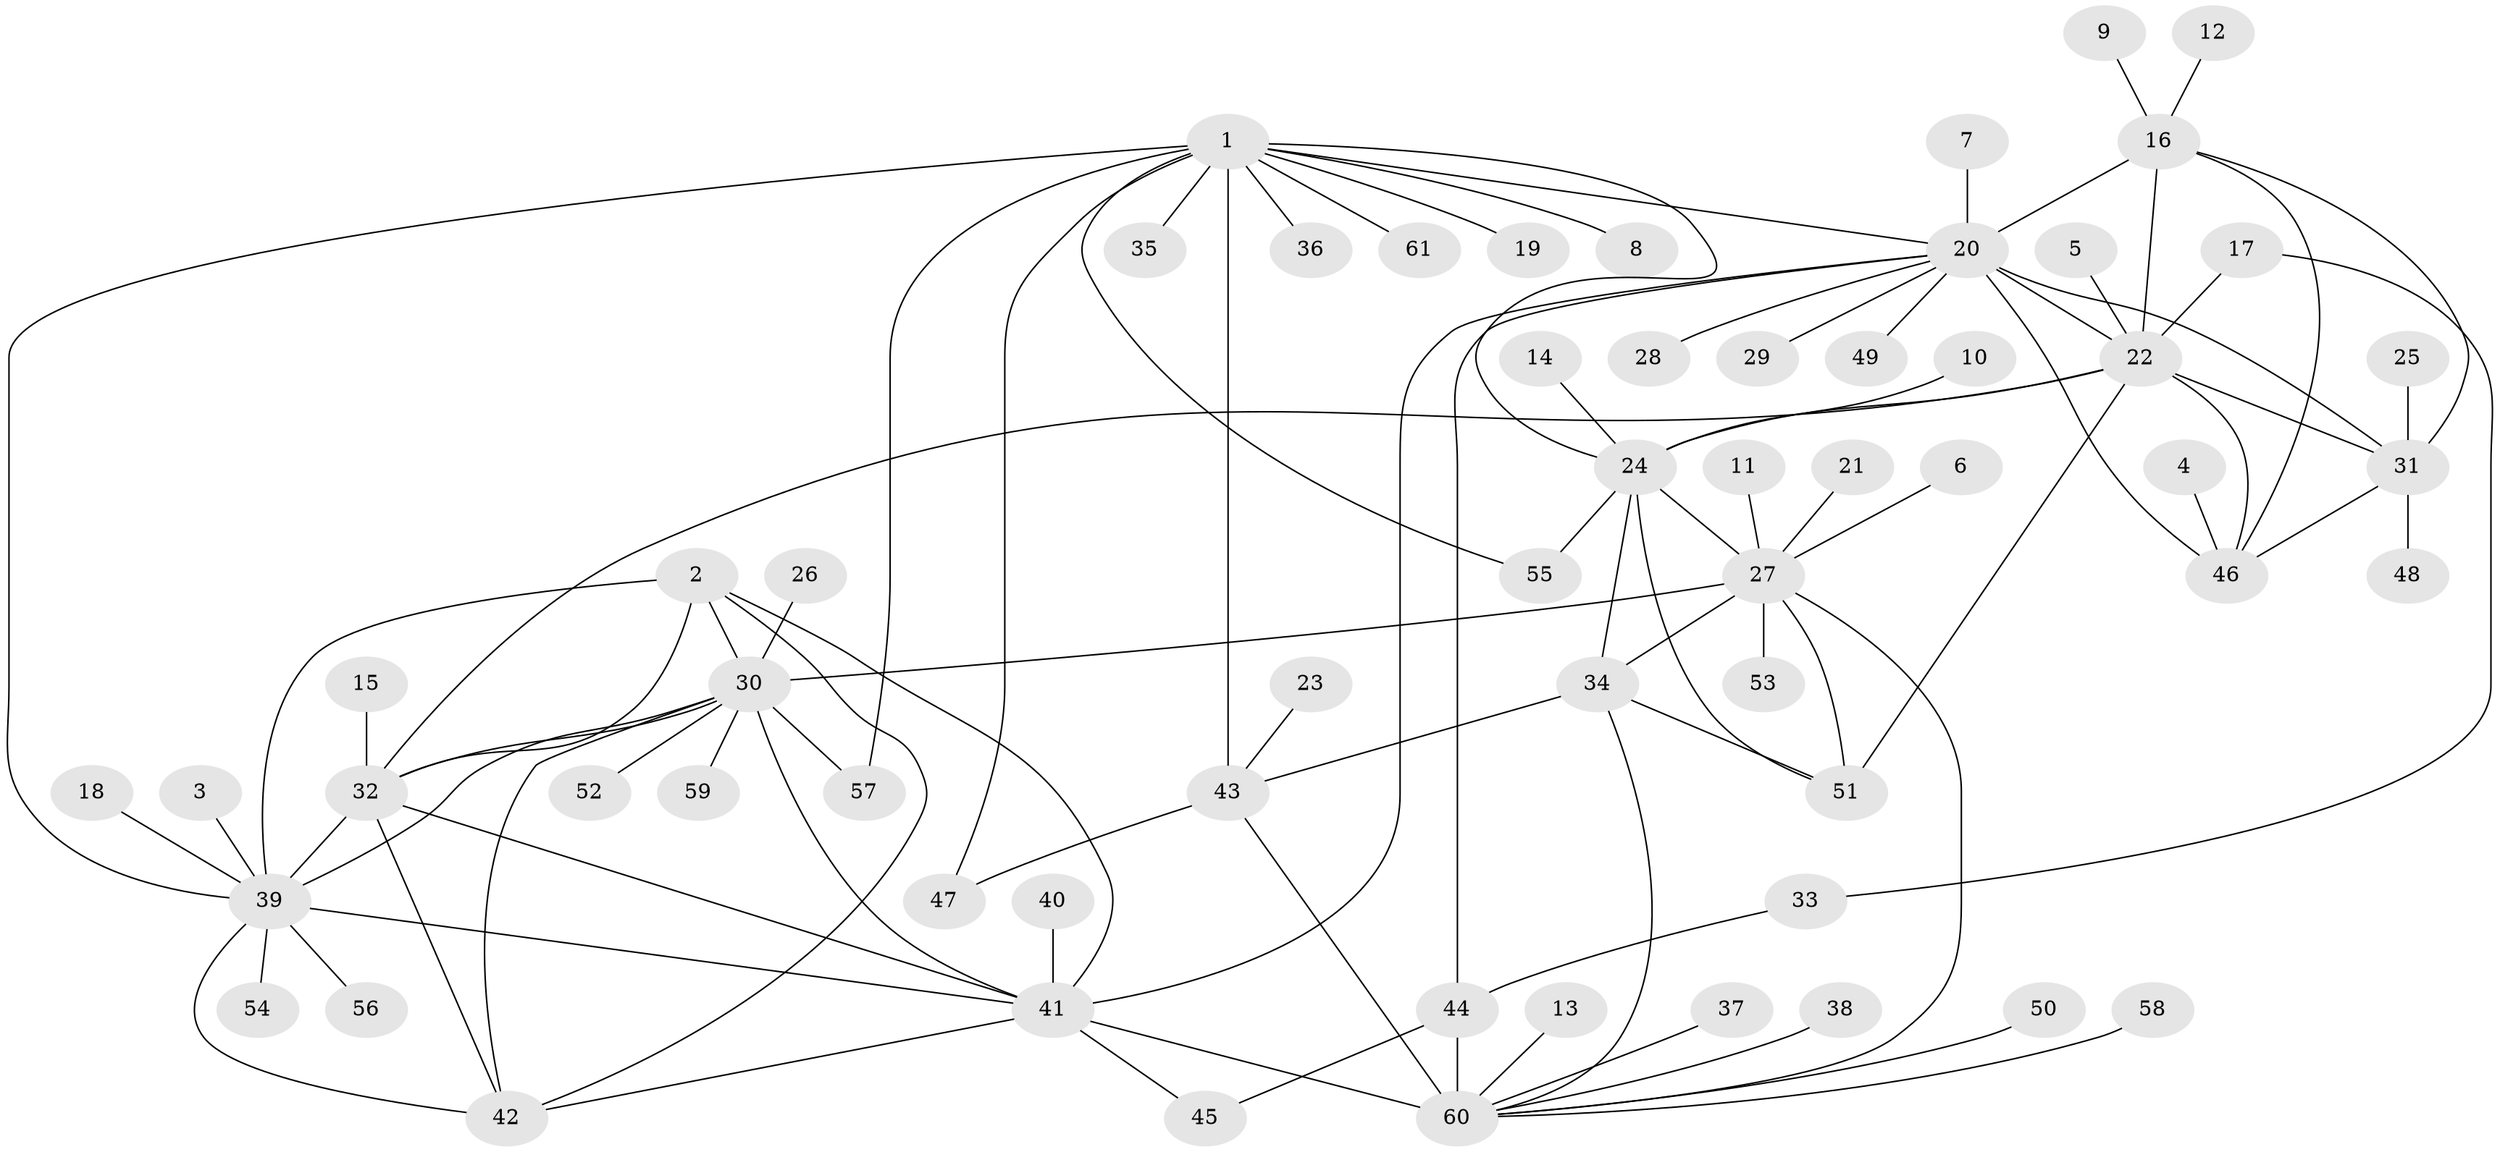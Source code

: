 // original degree distribution, {9: 0.02459016393442623, 8: 0.05737704918032787, 7: 0.06557377049180328, 10: 0.01639344262295082, 11: 0.02459016393442623, 12: 0.02459016393442623, 6: 0.02459016393442623, 5: 0.00819672131147541, 1: 0.5737704918032787, 2: 0.13934426229508196, 3: 0.040983606557377046}
// Generated by graph-tools (version 1.1) at 2025/50/03/09/25 03:50:27]
// undirected, 61 vertices, 94 edges
graph export_dot {
graph [start="1"]
  node [color=gray90,style=filled];
  1;
  2;
  3;
  4;
  5;
  6;
  7;
  8;
  9;
  10;
  11;
  12;
  13;
  14;
  15;
  16;
  17;
  18;
  19;
  20;
  21;
  22;
  23;
  24;
  25;
  26;
  27;
  28;
  29;
  30;
  31;
  32;
  33;
  34;
  35;
  36;
  37;
  38;
  39;
  40;
  41;
  42;
  43;
  44;
  45;
  46;
  47;
  48;
  49;
  50;
  51;
  52;
  53;
  54;
  55;
  56;
  57;
  58;
  59;
  60;
  61;
  1 -- 8 [weight=1.0];
  1 -- 19 [weight=1.0];
  1 -- 20 [weight=1.0];
  1 -- 24 [weight=1.0];
  1 -- 35 [weight=1.0];
  1 -- 36 [weight=1.0];
  1 -- 39 [weight=1.0];
  1 -- 43 [weight=4.0];
  1 -- 47 [weight=4.0];
  1 -- 55 [weight=1.0];
  1 -- 57 [weight=1.0];
  1 -- 61 [weight=1.0];
  2 -- 30 [weight=1.0];
  2 -- 32 [weight=1.0];
  2 -- 39 [weight=1.0];
  2 -- 41 [weight=1.0];
  2 -- 42 [weight=1.0];
  3 -- 39 [weight=1.0];
  4 -- 46 [weight=1.0];
  5 -- 22 [weight=1.0];
  6 -- 27 [weight=1.0];
  7 -- 20 [weight=1.0];
  9 -- 16 [weight=1.0];
  10 -- 24 [weight=1.0];
  11 -- 27 [weight=1.0];
  12 -- 16 [weight=1.0];
  13 -- 60 [weight=1.0];
  14 -- 24 [weight=1.0];
  15 -- 32 [weight=1.0];
  16 -- 20 [weight=2.0];
  16 -- 22 [weight=1.0];
  16 -- 31 [weight=1.0];
  16 -- 46 [weight=1.0];
  17 -- 22 [weight=1.0];
  17 -- 33 [weight=1.0];
  18 -- 39 [weight=1.0];
  20 -- 22 [weight=2.0];
  20 -- 28 [weight=1.0];
  20 -- 29 [weight=1.0];
  20 -- 31 [weight=2.0];
  20 -- 41 [weight=1.0];
  20 -- 44 [weight=1.0];
  20 -- 46 [weight=2.0];
  20 -- 49 [weight=1.0];
  21 -- 27 [weight=1.0];
  22 -- 24 [weight=1.0];
  22 -- 31 [weight=1.0];
  22 -- 32 [weight=1.0];
  22 -- 46 [weight=1.0];
  22 -- 51 [weight=1.0];
  23 -- 43 [weight=1.0];
  24 -- 27 [weight=3.0];
  24 -- 34 [weight=1.0];
  24 -- 51 [weight=1.0];
  24 -- 55 [weight=1.0];
  25 -- 31 [weight=1.0];
  26 -- 30 [weight=1.0];
  27 -- 30 [weight=1.0];
  27 -- 34 [weight=3.0];
  27 -- 51 [weight=3.0];
  27 -- 53 [weight=1.0];
  27 -- 60 [weight=1.0];
  30 -- 32 [weight=1.0];
  30 -- 39 [weight=1.0];
  30 -- 41 [weight=1.0];
  30 -- 42 [weight=1.0];
  30 -- 52 [weight=1.0];
  30 -- 57 [weight=1.0];
  30 -- 59 [weight=1.0];
  31 -- 46 [weight=1.0];
  31 -- 48 [weight=1.0];
  32 -- 39 [weight=1.0];
  32 -- 41 [weight=1.0];
  32 -- 42 [weight=1.0];
  33 -- 44 [weight=1.0];
  34 -- 43 [weight=1.0];
  34 -- 51 [weight=1.0];
  34 -- 60 [weight=1.0];
  37 -- 60 [weight=1.0];
  38 -- 60 [weight=1.0];
  39 -- 41 [weight=1.0];
  39 -- 42 [weight=1.0];
  39 -- 54 [weight=1.0];
  39 -- 56 [weight=1.0];
  40 -- 41 [weight=1.0];
  41 -- 42 [weight=1.0];
  41 -- 45 [weight=1.0];
  41 -- 60 [weight=1.0];
  43 -- 47 [weight=1.0];
  43 -- 60 [weight=1.0];
  44 -- 45 [weight=1.0];
  44 -- 60 [weight=8.0];
  50 -- 60 [weight=1.0];
  58 -- 60 [weight=1.0];
}
